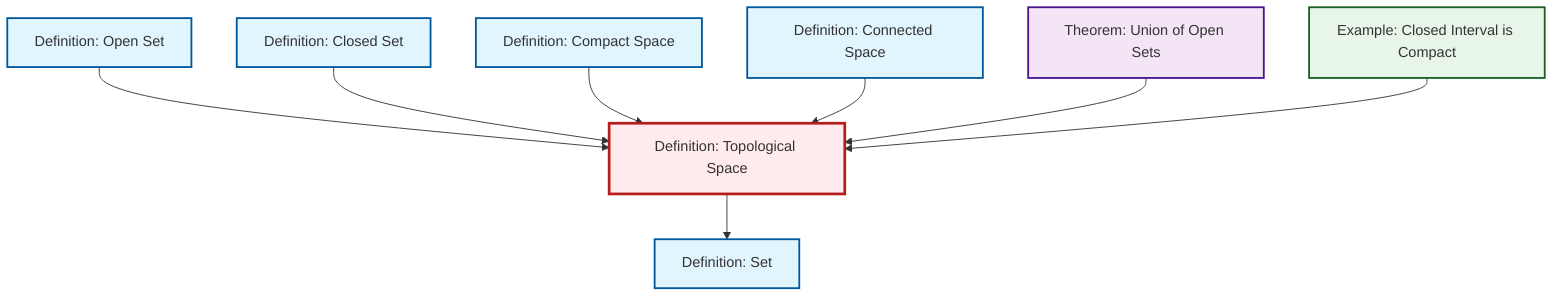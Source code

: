 graph TD
    classDef definition fill:#e1f5fe,stroke:#01579b,stroke-width:2px
    classDef theorem fill:#f3e5f5,stroke:#4a148c,stroke-width:2px
    classDef axiom fill:#fff3e0,stroke:#e65100,stroke-width:2px
    classDef example fill:#e8f5e9,stroke:#1b5e20,stroke-width:2px
    classDef current fill:#ffebee,stroke:#b71c1c,stroke-width:3px
    def-topological-space["Definition: Topological Space"]:::definition
    def-closed-set["Definition: Closed Set"]:::definition
    def-connected["Definition: Connected Space"]:::definition
    def-set["Definition: Set"]:::definition
    def-open-set["Definition: Open Set"]:::definition
    def-compact["Definition: Compact Space"]:::definition
    thm-union-open-sets["Theorem: Union of Open Sets"]:::theorem
    ex-closed-interval-compact["Example: Closed Interval is Compact"]:::example
    def-open-set --> def-topological-space
    def-closed-set --> def-topological-space
    def-compact --> def-topological-space
    def-connected --> def-topological-space
    def-topological-space --> def-set
    thm-union-open-sets --> def-topological-space
    ex-closed-interval-compact --> def-topological-space
    class def-topological-space current